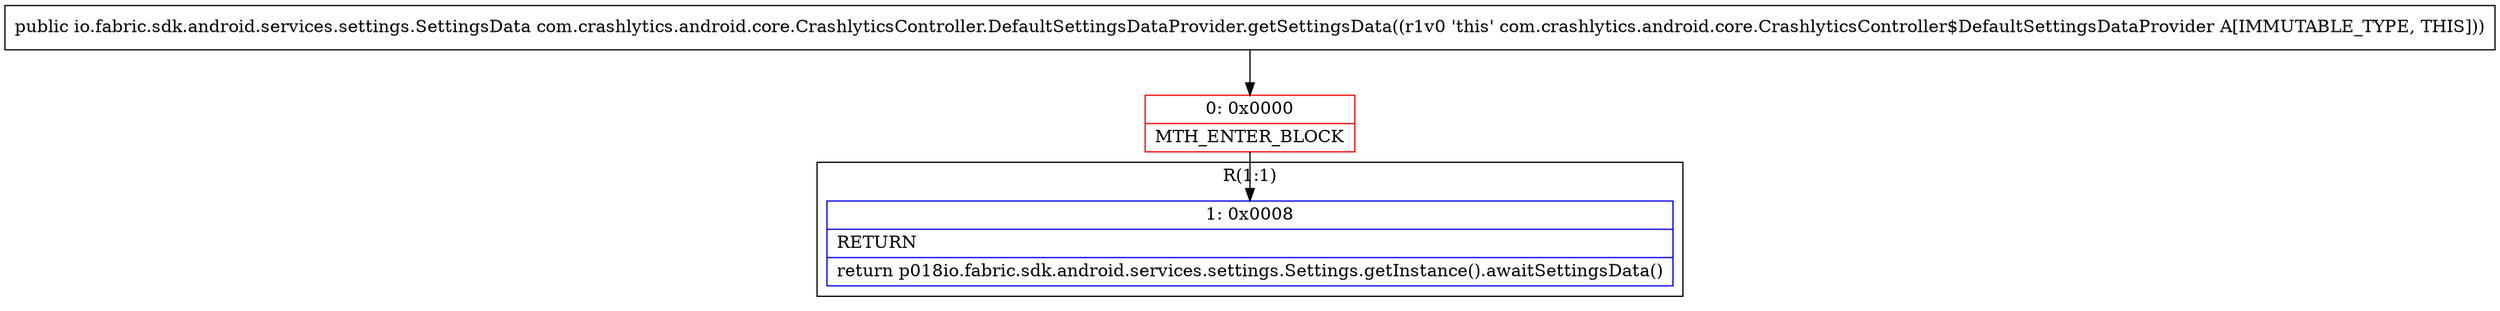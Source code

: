 digraph "CFG forcom.crashlytics.android.core.CrashlyticsController.DefaultSettingsDataProvider.getSettingsData()Lio\/fabric\/sdk\/android\/services\/settings\/SettingsData;" {
subgraph cluster_Region_1197514039 {
label = "R(1:1)";
node [shape=record,color=blue];
Node_1 [shape=record,label="{1\:\ 0x0008|RETURN\l|return p018io.fabric.sdk.android.services.settings.Settings.getInstance().awaitSettingsData()\l}"];
}
Node_0 [shape=record,color=red,label="{0\:\ 0x0000|MTH_ENTER_BLOCK\l}"];
MethodNode[shape=record,label="{public io.fabric.sdk.android.services.settings.SettingsData com.crashlytics.android.core.CrashlyticsController.DefaultSettingsDataProvider.getSettingsData((r1v0 'this' com.crashlytics.android.core.CrashlyticsController$DefaultSettingsDataProvider A[IMMUTABLE_TYPE, THIS])) }"];
MethodNode -> Node_0;
Node_0 -> Node_1;
}

